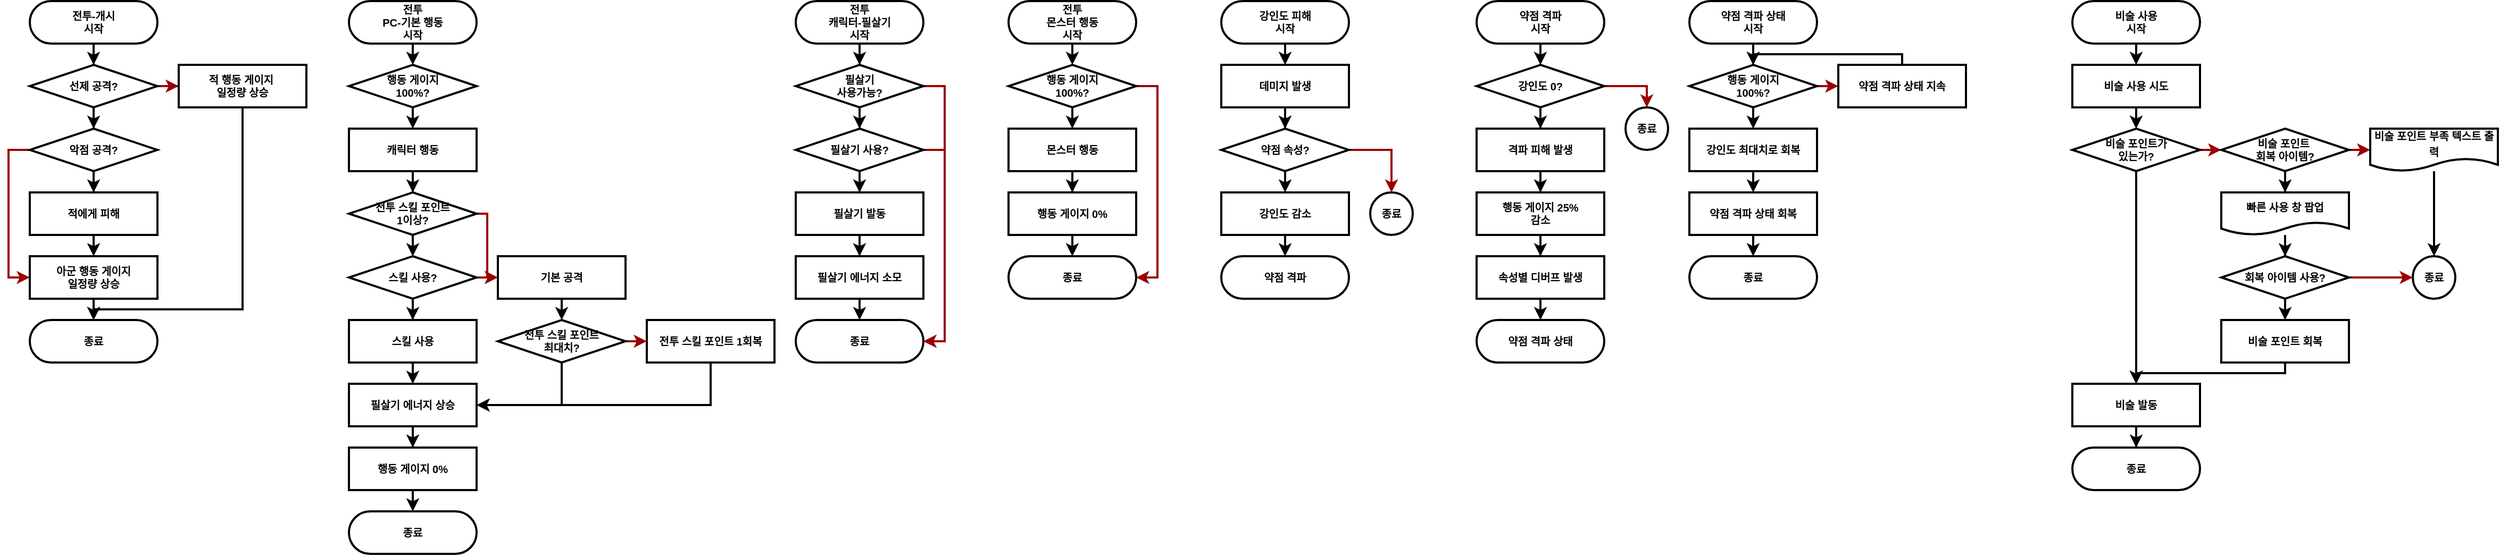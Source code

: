 <mxfile version="24.2.7" type="device">
  <diagram name="페이지-1" id="MwEd6E1gdcDkhidKaNLA">
    <mxGraphModel dx="1434" dy="1941" grid="1" gridSize="10" guides="1" tooltips="1" connect="1" arrows="1" fold="1" page="1" pageScale="1" pageWidth="827" pageHeight="1169" math="0" shadow="0">
      <root>
        <mxCell id="0" />
        <mxCell id="1" parent="0" />
        <mxCell id="18gImQfeWQ34hZyEtN6l-5" style="edgeStyle=orthogonalEdgeStyle;rounded=0;orthogonalLoop=1;jettySize=auto;html=1;exitX=0.5;exitY=1;exitDx=0;exitDy=0;strokeWidth=2;fontSize=10;fontStyle=1" parent="1" source="18gImQfeWQ34hZyEtN6l-1" target="18gImQfeWQ34hZyEtN6l-2" edge="1">
          <mxGeometry relative="1" as="geometry" />
        </mxCell>
        <mxCell id="18gImQfeWQ34hZyEtN6l-1" value="전투-개시&lt;div style=&quot;font-size: 10px;&quot;&gt;&lt;span style=&quot;background-color: initial; font-size: 10px;&quot;&gt;시작&lt;/span&gt;&lt;/div&gt;" style="rounded=1;whiteSpace=wrap;html=1;arcSize=50;strokeWidth=2;fontSize=10;fontStyle=1" parent="1" vertex="1">
          <mxGeometry x="40" width="120" height="40" as="geometry" />
        </mxCell>
        <mxCell id="18gImQfeWQ34hZyEtN6l-6" style="edgeStyle=orthogonalEdgeStyle;rounded=0;orthogonalLoop=1;jettySize=auto;html=1;exitX=0.5;exitY=1;exitDx=0;exitDy=0;strokeWidth=2;fontSize=10;fontStyle=1" parent="1" source="18gImQfeWQ34hZyEtN6l-2" target="18gImQfeWQ34hZyEtN6l-3" edge="1">
          <mxGeometry relative="1" as="geometry" />
        </mxCell>
        <mxCell id="18gImQfeWQ34hZyEtN6l-7" style="edgeStyle=orthogonalEdgeStyle;rounded=0;orthogonalLoop=1;jettySize=auto;html=1;exitX=1;exitY=0.5;exitDx=0;exitDy=0;strokeColor=#990000;strokeWidth=2;fontSize=10;fontStyle=1" parent="1" source="18gImQfeWQ34hZyEtN6l-2" target="18gImQfeWQ34hZyEtN6l-4" edge="1">
          <mxGeometry relative="1" as="geometry" />
        </mxCell>
        <mxCell id="18gImQfeWQ34hZyEtN6l-2" value="선제 공격?" style="rhombus;whiteSpace=wrap;html=1;strokeWidth=2;fontSize=10;fontStyle=1" parent="1" vertex="1">
          <mxGeometry x="40" y="60" width="120" height="40" as="geometry" />
        </mxCell>
        <mxCell id="18gImQfeWQ34hZyEtN6l-9" style="edgeStyle=orthogonalEdgeStyle;rounded=0;orthogonalLoop=1;jettySize=auto;html=1;exitX=0.5;exitY=1;exitDx=0;exitDy=0;strokeWidth=2;fontSize=10;fontStyle=1" parent="1" source="18gImQfeWQ34hZyEtN6l-3" target="18gImQfeWQ34hZyEtN6l-8" edge="1">
          <mxGeometry relative="1" as="geometry" />
        </mxCell>
        <mxCell id="18gImQfeWQ34hZyEtN6l-12" style="edgeStyle=orthogonalEdgeStyle;rounded=0;orthogonalLoop=1;jettySize=auto;html=1;exitX=0;exitY=0.5;exitDx=0;exitDy=0;entryX=0;entryY=0.5;entryDx=0;entryDy=0;strokeColor=#990000;strokeWidth=2;fontSize=10;fontStyle=1" parent="1" source="18gImQfeWQ34hZyEtN6l-3" target="18gImQfeWQ34hZyEtN6l-10" edge="1">
          <mxGeometry relative="1" as="geometry" />
        </mxCell>
        <mxCell id="18gImQfeWQ34hZyEtN6l-3" value="악점 공격?" style="rhombus;whiteSpace=wrap;html=1;strokeWidth=2;fontSize=10;fontStyle=1" parent="1" vertex="1">
          <mxGeometry x="40" y="120" width="120" height="40" as="geometry" />
        </mxCell>
        <mxCell id="18gImQfeWQ34hZyEtN6l-14" style="edgeStyle=orthogonalEdgeStyle;rounded=0;orthogonalLoop=1;jettySize=auto;html=1;exitX=0.5;exitY=1;exitDx=0;exitDy=0;entryX=0.5;entryY=0;entryDx=0;entryDy=0;strokeWidth=2;fontSize=10;fontStyle=1" parent="1" source="18gImQfeWQ34hZyEtN6l-4" target="18gImQfeWQ34hZyEtN6l-13" edge="1">
          <mxGeometry relative="1" as="geometry">
            <Array as="points">
              <mxPoint x="240" y="290" />
              <mxPoint x="100" y="290" />
            </Array>
          </mxGeometry>
        </mxCell>
        <mxCell id="18gImQfeWQ34hZyEtN6l-4" value="적 행동 게이지&amp;nbsp;&lt;div style=&quot;font-size: 10px;&quot;&gt;일정량 상승&lt;/div&gt;" style="rounded=1;whiteSpace=wrap;html=1;arcSize=0;strokeWidth=2;fontSize=10;fontStyle=1" parent="1" vertex="1">
          <mxGeometry x="180" y="60" width="120" height="40" as="geometry" />
        </mxCell>
        <mxCell id="18gImQfeWQ34hZyEtN6l-11" style="edgeStyle=orthogonalEdgeStyle;rounded=0;orthogonalLoop=1;jettySize=auto;html=1;exitX=0.5;exitY=1;exitDx=0;exitDy=0;entryX=0.5;entryY=0;entryDx=0;entryDy=0;strokeWidth=2;fontSize=10;fontStyle=1" parent="1" source="18gImQfeWQ34hZyEtN6l-8" target="18gImQfeWQ34hZyEtN6l-10" edge="1">
          <mxGeometry relative="1" as="geometry" />
        </mxCell>
        <mxCell id="18gImQfeWQ34hZyEtN6l-8" value="적에게 피해" style="rounded=1;whiteSpace=wrap;html=1;arcSize=0;strokeWidth=2;fontSize=10;fontStyle=1" parent="1" vertex="1">
          <mxGeometry x="40" y="180" width="120" height="40" as="geometry" />
        </mxCell>
        <mxCell id="18gImQfeWQ34hZyEtN6l-15" style="edgeStyle=orthogonalEdgeStyle;rounded=0;orthogonalLoop=1;jettySize=auto;html=1;exitX=0.5;exitY=1;exitDx=0;exitDy=0;entryX=0.5;entryY=0;entryDx=0;entryDy=0;strokeWidth=2;fontSize=10;fontStyle=1" parent="1" source="18gImQfeWQ34hZyEtN6l-10" target="18gImQfeWQ34hZyEtN6l-13" edge="1">
          <mxGeometry relative="1" as="geometry" />
        </mxCell>
        <mxCell id="18gImQfeWQ34hZyEtN6l-10" value="아군 행동 게이지&lt;div style=&quot;font-size: 10px;&quot;&gt;일정량 상승&lt;/div&gt;" style="rounded=1;whiteSpace=wrap;html=1;arcSize=0;strokeWidth=2;fontSize=10;fontStyle=1" parent="1" vertex="1">
          <mxGeometry x="40" y="240" width="120" height="40" as="geometry" />
        </mxCell>
        <mxCell id="18gImQfeWQ34hZyEtN6l-13" value="&lt;span style=&quot;background-color: initial; font-size: 10px;&quot;&gt;종료&lt;/span&gt;" style="rounded=1;whiteSpace=wrap;html=1;arcSize=50;strokeWidth=2;fontSize=10;fontStyle=1" parent="1" vertex="1">
          <mxGeometry x="40" y="300" width="120" height="40" as="geometry" />
        </mxCell>
        <mxCell id="18gImQfeWQ34hZyEtN6l-22" style="edgeStyle=orthogonalEdgeStyle;rounded=0;orthogonalLoop=1;jettySize=auto;html=1;exitX=0.5;exitY=1;exitDx=0;exitDy=0;entryX=0.5;entryY=0;entryDx=0;entryDy=0;strokeWidth=2;fontSize=10;fontStyle=1" parent="1" source="18gImQfeWQ34hZyEtN6l-16" target="18gImQfeWQ34hZyEtN6l-17" edge="1">
          <mxGeometry relative="1" as="geometry" />
        </mxCell>
        <mxCell id="18gImQfeWQ34hZyEtN6l-16" value="전투&lt;div style=&quot;font-size: 10px;&quot;&gt;PC-기본 행동&lt;div style=&quot;font-size: 10px;&quot;&gt;시작&lt;/div&gt;&lt;/div&gt;" style="rounded=1;whiteSpace=wrap;html=1;arcSize=50;strokeWidth=2;fontSize=10;fontStyle=1" parent="1" vertex="1">
          <mxGeometry x="340" width="120" height="40" as="geometry" />
        </mxCell>
        <mxCell id="18gImQfeWQ34hZyEtN6l-21" style="edgeStyle=orthogonalEdgeStyle;rounded=0;orthogonalLoop=1;jettySize=auto;html=1;exitX=0.5;exitY=1;exitDx=0;exitDy=0;entryX=0.5;entryY=0;entryDx=0;entryDy=0;strokeWidth=2;fontSize=10;fontStyle=1" parent="1" source="18gImQfeWQ34hZyEtN6l-17" target="18gImQfeWQ34hZyEtN6l-19" edge="1">
          <mxGeometry relative="1" as="geometry" />
        </mxCell>
        <mxCell id="18gImQfeWQ34hZyEtN6l-17" value="행동 게이지&lt;div style=&quot;font-size: 10px;&quot;&gt;100%?&lt;/div&gt;" style="rhombus;whiteSpace=wrap;html=1;strokeWidth=2;fontSize=10;fontStyle=1" parent="1" vertex="1">
          <mxGeometry x="340" y="60" width="120" height="40" as="geometry" />
        </mxCell>
        <mxCell id="18gImQfeWQ34hZyEtN6l-29" style="edgeStyle=orthogonalEdgeStyle;rounded=0;orthogonalLoop=1;jettySize=auto;html=1;exitX=0.5;exitY=1;exitDx=0;exitDy=0;strokeWidth=2;fontSize=10;fontStyle=1" parent="1" source="18gImQfeWQ34hZyEtN6l-19" target="18gImQfeWQ34hZyEtN6l-27" edge="1">
          <mxGeometry relative="1" as="geometry" />
        </mxCell>
        <mxCell id="18gImQfeWQ34hZyEtN6l-19" value="캐릭터 행동" style="rounded=1;whiteSpace=wrap;html=1;arcSize=0;strokeWidth=2;fontSize=10;fontStyle=1" parent="1" vertex="1">
          <mxGeometry x="340" y="120" width="120" height="40" as="geometry" />
        </mxCell>
        <mxCell id="18gImQfeWQ34hZyEtN6l-47" style="edgeStyle=orthogonalEdgeStyle;rounded=0;orthogonalLoop=1;jettySize=auto;html=1;exitX=0.5;exitY=1;exitDx=0;exitDy=0;strokeWidth=2;fontSize=10;fontStyle=1" parent="1" source="18gImQfeWQ34hZyEtN6l-25" target="18gImQfeWQ34hZyEtN6l-45" edge="1">
          <mxGeometry relative="1" as="geometry" />
        </mxCell>
        <mxCell id="18gImQfeWQ34hZyEtN6l-53" style="edgeStyle=orthogonalEdgeStyle;rounded=0;orthogonalLoop=1;jettySize=auto;html=1;exitX=1;exitY=0.5;exitDx=0;exitDy=0;entryX=1;entryY=0.5;entryDx=0;entryDy=0;strokeColor=#990000;strokeWidth=2;fontSize=10;fontStyle=1" parent="1" source="18gImQfeWQ34hZyEtN6l-25" target="18gImQfeWQ34hZyEtN6l-52" edge="1">
          <mxGeometry relative="1" as="geometry" />
        </mxCell>
        <mxCell id="18gImQfeWQ34hZyEtN6l-25" value="필살기&lt;div style=&quot;font-size: 10px;&quot;&gt;사용가능?&lt;/div&gt;" style="rhombus;whiteSpace=wrap;html=1;strokeWidth=2;fontSize=10;fontStyle=1" parent="1" vertex="1">
          <mxGeometry x="760" y="60" width="120" height="40" as="geometry" />
        </mxCell>
        <mxCell id="18gImQfeWQ34hZyEtN6l-31" style="edgeStyle=orthogonalEdgeStyle;rounded=0;orthogonalLoop=1;jettySize=auto;html=1;exitX=0.5;exitY=1;exitDx=0;exitDy=0;entryX=0.5;entryY=0;entryDx=0;entryDy=0;strokeWidth=2;fontSize=10;fontStyle=1" parent="1" source="18gImQfeWQ34hZyEtN6l-27" target="18gImQfeWQ34hZyEtN6l-30" edge="1">
          <mxGeometry relative="1" as="geometry" />
        </mxCell>
        <mxCell id="18gImQfeWQ34hZyEtN6l-36" style="edgeStyle=orthogonalEdgeStyle;rounded=0;orthogonalLoop=1;jettySize=auto;html=1;exitX=1;exitY=0.5;exitDx=0;exitDy=0;entryX=0;entryY=0.5;entryDx=0;entryDy=0;strokeColor=#990000;strokeWidth=2;fontSize=10;fontStyle=1" parent="1" source="18gImQfeWQ34hZyEtN6l-27" target="18gImQfeWQ34hZyEtN6l-33" edge="1">
          <mxGeometry relative="1" as="geometry">
            <Array as="points">
              <mxPoint x="470" y="200" />
              <mxPoint x="470" y="260" />
            </Array>
          </mxGeometry>
        </mxCell>
        <mxCell id="18gImQfeWQ34hZyEtN6l-27" value="전투 스킬 포인트&lt;div style=&quot;font-size: 10px;&quot;&gt;1이상?&lt;/div&gt;" style="rhombus;whiteSpace=wrap;html=1;strokeWidth=2;fontSize=10;fontStyle=1" parent="1" vertex="1">
          <mxGeometry x="340" y="180" width="120" height="40" as="geometry" />
        </mxCell>
        <mxCell id="18gImQfeWQ34hZyEtN6l-35" style="edgeStyle=orthogonalEdgeStyle;rounded=0;orthogonalLoop=1;jettySize=auto;html=1;exitX=0.5;exitY=1;exitDx=0;exitDy=0;strokeWidth=2;fontSize=10;fontStyle=1" parent="1" source="18gImQfeWQ34hZyEtN6l-30" target="18gImQfeWQ34hZyEtN6l-34" edge="1">
          <mxGeometry relative="1" as="geometry" />
        </mxCell>
        <mxCell id="18gImQfeWQ34hZyEtN6l-100" style="edgeStyle=orthogonalEdgeStyle;rounded=0;orthogonalLoop=1;jettySize=auto;html=1;exitX=1;exitY=0.5;exitDx=0;exitDy=0;entryX=0;entryY=0.5;entryDx=0;entryDy=0;strokeWidth=2;strokeColor=#990000;" parent="1" source="18gImQfeWQ34hZyEtN6l-30" target="18gImQfeWQ34hZyEtN6l-33" edge="1">
          <mxGeometry relative="1" as="geometry" />
        </mxCell>
        <mxCell id="18gImQfeWQ34hZyEtN6l-30" value="스킬 사용?" style="rhombus;whiteSpace=wrap;html=1;strokeWidth=2;fontSize=10;fontStyle=1" parent="1" vertex="1">
          <mxGeometry x="340" y="240" width="120" height="40" as="geometry" />
        </mxCell>
        <mxCell id="18gImQfeWQ34hZyEtN6l-41" style="edgeStyle=orthogonalEdgeStyle;rounded=0;orthogonalLoop=1;jettySize=auto;html=1;exitX=0.5;exitY=1;exitDx=0;exitDy=0;entryX=0.5;entryY=0;entryDx=0;entryDy=0;strokeWidth=2;fontSize=10;fontStyle=1" parent="1" source="18gImQfeWQ34hZyEtN6l-33" target="18gImQfeWQ34hZyEtN6l-98" edge="1">
          <mxGeometry relative="1" as="geometry" />
        </mxCell>
        <mxCell id="18gImQfeWQ34hZyEtN6l-33" value="기본 공격" style="rounded=1;whiteSpace=wrap;html=1;arcSize=0;strokeWidth=2;fontSize=10;fontStyle=1" parent="1" vertex="1">
          <mxGeometry x="480" y="240" width="120" height="40" as="geometry" />
        </mxCell>
        <mxCell id="18gImQfeWQ34hZyEtN6l-40" style="edgeStyle=orthogonalEdgeStyle;rounded=0;orthogonalLoop=1;jettySize=auto;html=1;exitX=0.5;exitY=1;exitDx=0;exitDy=0;strokeWidth=2;fontSize=10;fontStyle=1;entryX=0.5;entryY=0;entryDx=0;entryDy=0;" parent="1" source="18gImQfeWQ34hZyEtN6l-34" target="18gImQfeWQ34hZyEtN6l-104" edge="1">
          <mxGeometry relative="1" as="geometry" />
        </mxCell>
        <mxCell id="18gImQfeWQ34hZyEtN6l-34" value="스킬 사용" style="rounded=1;whiteSpace=wrap;html=1;arcSize=0;strokeWidth=2;fontSize=10;fontStyle=1" parent="1" vertex="1">
          <mxGeometry x="340" y="300" width="120" height="40" as="geometry" />
        </mxCell>
        <mxCell id="18gImQfeWQ34hZyEtN6l-43" style="edgeStyle=orthogonalEdgeStyle;rounded=0;orthogonalLoop=1;jettySize=auto;html=1;exitX=0.5;exitY=1;exitDx=0;exitDy=0;entryX=0.5;entryY=0;entryDx=0;entryDy=0;strokeWidth=2;fontSize=10;fontStyle=1" parent="1" source="18gImQfeWQ34hZyEtN6l-39" target="18gImQfeWQ34hZyEtN6l-42" edge="1">
          <mxGeometry relative="1" as="geometry" />
        </mxCell>
        <mxCell id="18gImQfeWQ34hZyEtN6l-39" value="행동 게이지 0%" style="rounded=1;whiteSpace=wrap;html=1;arcSize=0;strokeWidth=2;fontSize=10;fontStyle=1" parent="1" vertex="1">
          <mxGeometry x="340" y="420" width="120" height="40" as="geometry" />
        </mxCell>
        <mxCell id="18gImQfeWQ34hZyEtN6l-42" value="&lt;span style=&quot;background-color: initial; font-size: 10px;&quot;&gt;종료&lt;/span&gt;" style="rounded=1;whiteSpace=wrap;html=1;arcSize=50;strokeWidth=2;fontSize=10;fontStyle=1" parent="1" vertex="1">
          <mxGeometry x="340" y="480" width="120" height="40" as="geometry" />
        </mxCell>
        <mxCell id="18gImQfeWQ34hZyEtN6l-46" style="edgeStyle=orthogonalEdgeStyle;rounded=0;orthogonalLoop=1;jettySize=auto;html=1;exitX=0.5;exitY=1;exitDx=0;exitDy=0;strokeWidth=2;fontSize=10;fontStyle=1" parent="1" source="18gImQfeWQ34hZyEtN6l-44" target="18gImQfeWQ34hZyEtN6l-25" edge="1">
          <mxGeometry relative="1" as="geometry" />
        </mxCell>
        <mxCell id="18gImQfeWQ34hZyEtN6l-44" value="전투&lt;div style=&quot;font-size: 10px;&quot;&gt;캐릭터-필살기&lt;div style=&quot;font-size: 10px;&quot;&gt;시작&lt;/div&gt;&lt;/div&gt;" style="rounded=1;whiteSpace=wrap;html=1;arcSize=50;strokeWidth=2;fontSize=10;fontStyle=1" parent="1" vertex="1">
          <mxGeometry x="760" width="120" height="40" as="geometry" />
        </mxCell>
        <mxCell id="18gImQfeWQ34hZyEtN6l-50" style="edgeStyle=orthogonalEdgeStyle;rounded=0;orthogonalLoop=1;jettySize=auto;html=1;exitX=0.5;exitY=1;exitDx=0;exitDy=0;strokeWidth=2;fontSize=10;fontStyle=1" parent="1" source="18gImQfeWQ34hZyEtN6l-45" target="18gImQfeWQ34hZyEtN6l-48" edge="1">
          <mxGeometry relative="1" as="geometry" />
        </mxCell>
        <mxCell id="18gImQfeWQ34hZyEtN6l-54" style="edgeStyle=orthogonalEdgeStyle;rounded=0;orthogonalLoop=1;jettySize=auto;html=1;exitX=1;exitY=0.5;exitDx=0;exitDy=0;entryX=1;entryY=0.5;entryDx=0;entryDy=0;strokeColor=#990000;strokeWidth=2;fontSize=10;fontStyle=1" parent="1" source="18gImQfeWQ34hZyEtN6l-45" target="18gImQfeWQ34hZyEtN6l-52" edge="1">
          <mxGeometry relative="1" as="geometry" />
        </mxCell>
        <mxCell id="18gImQfeWQ34hZyEtN6l-45" value="필살기 사용?" style="rhombus;whiteSpace=wrap;html=1;strokeWidth=2;fontSize=10;fontStyle=1" parent="1" vertex="1">
          <mxGeometry x="760" y="120" width="120" height="40" as="geometry" />
        </mxCell>
        <mxCell id="18gImQfeWQ34hZyEtN6l-51" style="edgeStyle=orthogonalEdgeStyle;rounded=0;orthogonalLoop=1;jettySize=auto;html=1;exitX=0.5;exitY=1;exitDx=0;exitDy=0;strokeWidth=2;fontSize=10;fontStyle=1" parent="1" source="18gImQfeWQ34hZyEtN6l-48" target="18gImQfeWQ34hZyEtN6l-49" edge="1">
          <mxGeometry relative="1" as="geometry" />
        </mxCell>
        <mxCell id="18gImQfeWQ34hZyEtN6l-48" value="필살기 발동" style="rounded=1;whiteSpace=wrap;html=1;arcSize=0;strokeWidth=2;fontSize=10;fontStyle=1" parent="1" vertex="1">
          <mxGeometry x="760" y="180" width="120" height="40" as="geometry" />
        </mxCell>
        <mxCell id="18gImQfeWQ34hZyEtN6l-55" style="edgeStyle=orthogonalEdgeStyle;rounded=0;orthogonalLoop=1;jettySize=auto;html=1;exitX=0.5;exitY=1;exitDx=0;exitDy=0;entryX=0.5;entryY=0;entryDx=0;entryDy=0;strokeWidth=2;fontSize=10;fontStyle=1" parent="1" source="18gImQfeWQ34hZyEtN6l-49" target="18gImQfeWQ34hZyEtN6l-52" edge="1">
          <mxGeometry relative="1" as="geometry" />
        </mxCell>
        <mxCell id="18gImQfeWQ34hZyEtN6l-49" value="필살기 에너지 소모" style="rounded=1;whiteSpace=wrap;html=1;arcSize=0;strokeWidth=2;fontSize=10;fontStyle=1" parent="1" vertex="1">
          <mxGeometry x="760" y="240" width="120" height="40" as="geometry" />
        </mxCell>
        <mxCell id="18gImQfeWQ34hZyEtN6l-52" value="&lt;span style=&quot;background-color: initial; font-size: 10px;&quot;&gt;종료&lt;/span&gt;" style="rounded=1;whiteSpace=wrap;html=1;arcSize=50;strokeWidth=2;fontSize=10;fontStyle=1" parent="1" vertex="1">
          <mxGeometry x="760" y="300" width="120" height="40" as="geometry" />
        </mxCell>
        <mxCell id="18gImQfeWQ34hZyEtN6l-102" style="edgeStyle=orthogonalEdgeStyle;rounded=0;orthogonalLoop=1;jettySize=auto;html=1;exitX=0.5;exitY=1;exitDx=0;exitDy=0;entryX=1;entryY=0.5;entryDx=0;entryDy=0;strokeWidth=2;" parent="1" source="18gImQfeWQ34hZyEtN6l-97" target="18gImQfeWQ34hZyEtN6l-104" edge="1">
          <mxGeometry relative="1" as="geometry" />
        </mxCell>
        <mxCell id="18gImQfeWQ34hZyEtN6l-97" value="전투 스킬 포인트 1회복" style="rounded=1;whiteSpace=wrap;html=1;arcSize=0;strokeWidth=2;fontSize=10;fontStyle=1" parent="1" vertex="1">
          <mxGeometry x="620" y="300" width="120" height="40" as="geometry" />
        </mxCell>
        <mxCell id="18gImQfeWQ34hZyEtN6l-99" style="edgeStyle=orthogonalEdgeStyle;rounded=0;orthogonalLoop=1;jettySize=auto;html=1;exitX=1;exitY=0.5;exitDx=0;exitDy=0;entryX=0;entryY=0.5;entryDx=0;entryDy=0;strokeWidth=2;strokeColor=#990000;" parent="1" source="18gImQfeWQ34hZyEtN6l-98" target="18gImQfeWQ34hZyEtN6l-97" edge="1">
          <mxGeometry relative="1" as="geometry" />
        </mxCell>
        <mxCell id="18gImQfeWQ34hZyEtN6l-101" style="edgeStyle=orthogonalEdgeStyle;rounded=0;orthogonalLoop=1;jettySize=auto;html=1;exitX=0.5;exitY=1;exitDx=0;exitDy=0;entryX=1;entryY=0.5;entryDx=0;entryDy=0;strokeWidth=2;" parent="1" source="18gImQfeWQ34hZyEtN6l-98" target="18gImQfeWQ34hZyEtN6l-104" edge="1">
          <mxGeometry relative="1" as="geometry" />
        </mxCell>
        <mxCell id="18gImQfeWQ34hZyEtN6l-98" value="전투 스킬 포인트&lt;div style=&quot;font-size: 10px;&quot;&gt;최대치?&lt;/div&gt;" style="rhombus;whiteSpace=wrap;html=1;strokeWidth=2;fontSize=10;fontStyle=1" parent="1" vertex="1">
          <mxGeometry x="480" y="300" width="120" height="40" as="geometry" />
        </mxCell>
        <mxCell id="18gImQfeWQ34hZyEtN6l-106" style="edgeStyle=orthogonalEdgeStyle;rounded=0;orthogonalLoop=1;jettySize=auto;html=1;exitX=0.5;exitY=1;exitDx=0;exitDy=0;strokeWidth=2;" parent="1" source="18gImQfeWQ34hZyEtN6l-104" target="18gImQfeWQ34hZyEtN6l-39" edge="1">
          <mxGeometry relative="1" as="geometry" />
        </mxCell>
        <mxCell id="18gImQfeWQ34hZyEtN6l-104" value="필살기 에너지 상승" style="rounded=1;whiteSpace=wrap;html=1;arcSize=0;strokeWidth=2;fontSize=10;fontStyle=1" parent="1" vertex="1">
          <mxGeometry x="340" y="360" width="120" height="40" as="geometry" />
        </mxCell>
        <mxCell id="18gImQfeWQ34hZyEtN6l-108" style="edgeStyle=orthogonalEdgeStyle;rounded=0;orthogonalLoop=1;jettySize=auto;html=1;exitX=0.5;exitY=1;exitDx=0;exitDy=0;entryX=0.5;entryY=0;entryDx=0;entryDy=0;strokeWidth=2;fontSize=10;fontStyle=1" parent="1" source="18gImQfeWQ34hZyEtN6l-109" target="18gImQfeWQ34hZyEtN6l-111" edge="1">
          <mxGeometry relative="1" as="geometry" />
        </mxCell>
        <mxCell id="18gImQfeWQ34hZyEtN6l-109" value="전투&lt;div style=&quot;font-size: 10px;&quot;&gt;몬스터 행동&lt;div style=&quot;font-size: 10px;&quot;&gt;시작&lt;/div&gt;&lt;/div&gt;" style="rounded=1;whiteSpace=wrap;html=1;arcSize=50;strokeWidth=2;fontSize=10;fontStyle=1" parent="1" vertex="1">
          <mxGeometry x="960" width="120" height="40" as="geometry" />
        </mxCell>
        <mxCell id="18gImQfeWQ34hZyEtN6l-110" style="edgeStyle=orthogonalEdgeStyle;rounded=0;orthogonalLoop=1;jettySize=auto;html=1;exitX=0.5;exitY=1;exitDx=0;exitDy=0;entryX=0.5;entryY=0;entryDx=0;entryDy=0;strokeWidth=2;fontSize=10;fontStyle=1" parent="1" source="18gImQfeWQ34hZyEtN6l-111" target="18gImQfeWQ34hZyEtN6l-113" edge="1">
          <mxGeometry relative="1" as="geometry" />
        </mxCell>
        <mxCell id="18gImQfeWQ34hZyEtN6l-135" style="edgeStyle=orthogonalEdgeStyle;rounded=0;orthogonalLoop=1;jettySize=auto;html=1;exitX=1;exitY=0.5;exitDx=0;exitDy=0;entryX=1;entryY=0.5;entryDx=0;entryDy=0;strokeWidth=2;strokeColor=#990000;" parent="1" source="18gImQfeWQ34hZyEtN6l-111" target="18gImQfeWQ34hZyEtN6l-126" edge="1">
          <mxGeometry relative="1" as="geometry" />
        </mxCell>
        <mxCell id="18gImQfeWQ34hZyEtN6l-111" value="행동 게이지&lt;div style=&quot;font-size: 10px;&quot;&gt;100%?&lt;/div&gt;" style="rhombus;whiteSpace=wrap;html=1;strokeWidth=2;fontSize=10;fontStyle=1" parent="1" vertex="1">
          <mxGeometry x="960" y="60" width="120" height="40" as="geometry" />
        </mxCell>
        <mxCell id="18gImQfeWQ34hZyEtN6l-112" style="edgeStyle=orthogonalEdgeStyle;rounded=0;orthogonalLoop=1;jettySize=auto;html=1;exitX=0.5;exitY=1;exitDx=0;exitDy=0;strokeWidth=2;fontSize=10;fontStyle=1" parent="1" source="18gImQfeWQ34hZyEtN6l-113" target="18gImQfeWQ34hZyEtN6l-125" edge="1">
          <mxGeometry relative="1" as="geometry">
            <mxPoint x="1020" y="180" as="targetPoint" />
          </mxGeometry>
        </mxCell>
        <mxCell id="18gImQfeWQ34hZyEtN6l-113" value="몬스터 행동" style="rounded=1;whiteSpace=wrap;html=1;arcSize=0;strokeWidth=2;fontSize=10;fontStyle=1" parent="1" vertex="1">
          <mxGeometry x="960" y="120" width="120" height="40" as="geometry" />
        </mxCell>
        <mxCell id="18gImQfeWQ34hZyEtN6l-124" style="edgeStyle=orthogonalEdgeStyle;rounded=0;orthogonalLoop=1;jettySize=auto;html=1;exitX=0.5;exitY=1;exitDx=0;exitDy=0;entryX=0.5;entryY=0;entryDx=0;entryDy=0;strokeWidth=2;fontSize=10;fontStyle=1" parent="1" source="18gImQfeWQ34hZyEtN6l-125" target="18gImQfeWQ34hZyEtN6l-126" edge="1">
          <mxGeometry relative="1" as="geometry" />
        </mxCell>
        <mxCell id="18gImQfeWQ34hZyEtN6l-125" value="행동 게이지 0%" style="rounded=1;whiteSpace=wrap;html=1;arcSize=0;strokeWidth=2;fontSize=10;fontStyle=1" parent="1" vertex="1">
          <mxGeometry x="960" y="180" width="120" height="40" as="geometry" />
        </mxCell>
        <mxCell id="18gImQfeWQ34hZyEtN6l-126" value="&lt;span style=&quot;background-color: initial; font-size: 10px;&quot;&gt;종료&lt;/span&gt;" style="rounded=1;whiteSpace=wrap;html=1;arcSize=50;strokeWidth=2;fontSize=10;fontStyle=1" parent="1" vertex="1">
          <mxGeometry x="960" y="240" width="120" height="40" as="geometry" />
        </mxCell>
        <mxCell id="Svc8wNhVJ0necFG6lNLn-21" style="edgeStyle=orthogonalEdgeStyle;rounded=0;orthogonalLoop=1;jettySize=auto;html=1;exitX=0.5;exitY=1;exitDx=0;exitDy=0;strokeWidth=2;fontSize=10;fontStyle=1" parent="1" source="Svc8wNhVJ0necFG6lNLn-22" target="Svc8wNhVJ0necFG6lNLn-38" edge="1">
          <mxGeometry relative="1" as="geometry" />
        </mxCell>
        <mxCell id="Svc8wNhVJ0necFG6lNLn-22" value="약점 격파 상태&lt;div style=&quot;font-size: 10px;&quot;&gt;시작&lt;/div&gt;" style="rounded=1;whiteSpace=wrap;html=1;arcSize=50;strokeWidth=2;fontSize=10;fontStyle=1" parent="1" vertex="1">
          <mxGeometry x="1600" width="120" height="40" as="geometry" />
        </mxCell>
        <mxCell id="Svc8wNhVJ0necFG6lNLn-23" style="edgeStyle=orthogonalEdgeStyle;rounded=0;orthogonalLoop=1;jettySize=auto;html=1;exitX=1;exitY=0.5;exitDx=0;exitDy=0;entryX=0.5;entryY=0;entryDx=0;entryDy=0;strokeColor=#990000;strokeWidth=2;fontSize=10;fontStyle=1" parent="1" source="Svc8wNhVJ0necFG6lNLn-25" target="Svc8wNhVJ0necFG6lNLn-34" edge="1">
          <mxGeometry relative="1" as="geometry" />
        </mxCell>
        <mxCell id="Svc8wNhVJ0necFG6lNLn-24" style="edgeStyle=orthogonalEdgeStyle;rounded=0;orthogonalLoop=1;jettySize=auto;html=1;exitX=0.5;exitY=1;exitDx=0;exitDy=0;strokeWidth=2;" parent="1" source="Svc8wNhVJ0necFG6lNLn-25" target="Svc8wNhVJ0necFG6lNLn-27" edge="1">
          <mxGeometry relative="1" as="geometry" />
        </mxCell>
        <mxCell id="Svc8wNhVJ0necFG6lNLn-25" value="강인도 0?" style="rhombus;whiteSpace=wrap;html=1;strokeWidth=2;fontSize=10;fontStyle=1" parent="1" vertex="1">
          <mxGeometry x="1400" y="60" width="120" height="40" as="geometry" />
        </mxCell>
        <mxCell id="Svc8wNhVJ0necFG6lNLn-26" style="edgeStyle=orthogonalEdgeStyle;rounded=0;orthogonalLoop=1;jettySize=auto;html=1;exitX=0.5;exitY=1;exitDx=0;exitDy=0;strokeWidth=2;fontSize=10;fontStyle=1" parent="1" source="Svc8wNhVJ0necFG6lNLn-27" target="Svc8wNhVJ0necFG6lNLn-29" edge="1">
          <mxGeometry relative="1" as="geometry" />
        </mxCell>
        <mxCell id="Svc8wNhVJ0necFG6lNLn-27" value="격파 피해 발생" style="rounded=1;whiteSpace=wrap;html=1;arcSize=0;strokeWidth=2;fontSize=10;fontStyle=1" parent="1" vertex="1">
          <mxGeometry x="1400" y="120" width="120" height="40" as="geometry" />
        </mxCell>
        <mxCell id="Svc8wNhVJ0necFG6lNLn-28" style="edgeStyle=orthogonalEdgeStyle;rounded=0;orthogonalLoop=1;jettySize=auto;html=1;exitX=0.5;exitY=1;exitDx=0;exitDy=0;strokeWidth=2;fontSize=10;fontStyle=1" parent="1" source="Svc8wNhVJ0necFG6lNLn-29" target="Svc8wNhVJ0necFG6lNLn-31" edge="1">
          <mxGeometry relative="1" as="geometry" />
        </mxCell>
        <mxCell id="Svc8wNhVJ0necFG6lNLn-29" value="행동 게이지 25%&lt;div&gt;감소&lt;/div&gt;" style="rounded=1;whiteSpace=wrap;html=1;arcSize=0;strokeWidth=2;fontSize=10;fontStyle=1" parent="1" vertex="1">
          <mxGeometry x="1400" y="180" width="120" height="40" as="geometry" />
        </mxCell>
        <mxCell id="Svc8wNhVJ0necFG6lNLn-30" style="edgeStyle=orthogonalEdgeStyle;rounded=0;orthogonalLoop=1;jettySize=auto;html=1;exitX=0.5;exitY=1;exitDx=0;exitDy=0;entryX=0.5;entryY=0;entryDx=0;entryDy=0;strokeWidth=2;fontSize=10;fontStyle=1" parent="1" source="Svc8wNhVJ0necFG6lNLn-31" target="Svc8wNhVJ0necFG6lNLn-35" edge="1">
          <mxGeometry relative="1" as="geometry" />
        </mxCell>
        <mxCell id="Svc8wNhVJ0necFG6lNLn-31" value="속성별 디버프 발생" style="rounded=1;whiteSpace=wrap;html=1;arcSize=0;strokeWidth=2;fontSize=10;fontStyle=1" parent="1" vertex="1">
          <mxGeometry x="1400" y="240" width="120" height="40" as="geometry" />
        </mxCell>
        <mxCell id="Svc8wNhVJ0necFG6lNLn-32" style="edgeStyle=orthogonalEdgeStyle;rounded=0;orthogonalLoop=1;jettySize=auto;html=1;exitX=0.5;exitY=1;exitDx=0;exitDy=0;entryX=0.5;entryY=0;entryDx=0;entryDy=0;strokeWidth=2;" parent="1" source="Svc8wNhVJ0necFG6lNLn-33" target="Svc8wNhVJ0necFG6lNLn-25" edge="1">
          <mxGeometry relative="1" as="geometry" />
        </mxCell>
        <mxCell id="Svc8wNhVJ0necFG6lNLn-33" value="약점 격파&lt;div style=&quot;font-size: 10px;&quot;&gt;시작&lt;/div&gt;" style="rounded=1;whiteSpace=wrap;html=1;arcSize=50;strokeWidth=2;fontSize=10;fontStyle=1" parent="1" vertex="1">
          <mxGeometry x="1400" width="120" height="40" as="geometry" />
        </mxCell>
        <mxCell id="Svc8wNhVJ0necFG6lNLn-34" value="종료" style="rounded=1;whiteSpace=wrap;html=1;arcSize=50;strokeWidth=2;fontSize=10;fontStyle=1" parent="1" vertex="1">
          <mxGeometry x="1540" y="100" width="40" height="40" as="geometry" />
        </mxCell>
        <mxCell id="Svc8wNhVJ0necFG6lNLn-35" value="약점 격파 상태" style="rounded=1;whiteSpace=wrap;html=1;arcSize=50;strokeWidth=2;fontSize=10;fontStyle=1" parent="1" vertex="1">
          <mxGeometry x="1400" y="300" width="120" height="40" as="geometry" />
        </mxCell>
        <mxCell id="Svc8wNhVJ0necFG6lNLn-36" style="edgeStyle=orthogonalEdgeStyle;rounded=0;orthogonalLoop=1;jettySize=auto;html=1;exitX=0.5;exitY=1;exitDx=0;exitDy=0;entryX=0.5;entryY=0;entryDx=0;entryDy=0;strokeWidth=2;fontSize=10;fontStyle=1" parent="1" source="Svc8wNhVJ0necFG6lNLn-38" target="Svc8wNhVJ0necFG6lNLn-45" edge="1">
          <mxGeometry relative="1" as="geometry" />
        </mxCell>
        <mxCell id="Svc8wNhVJ0necFG6lNLn-37" style="edgeStyle=orthogonalEdgeStyle;rounded=0;orthogonalLoop=1;jettySize=auto;html=1;exitX=1;exitY=0.5;exitDx=0;exitDy=0;entryX=0;entryY=0.5;entryDx=0;entryDy=0;strokeColor=#990000;strokeWidth=2;fontSize=10;fontStyle=1" parent="1" source="Svc8wNhVJ0necFG6lNLn-38" target="Svc8wNhVJ0necFG6lNLn-42" edge="1">
          <mxGeometry relative="1" as="geometry" />
        </mxCell>
        <mxCell id="Svc8wNhVJ0necFG6lNLn-38" value="행동 게이지&lt;div style=&quot;font-size: 10px;&quot;&gt;&lt;span style=&quot;background-color: initial; font-size: 10px;&quot;&gt;100%?&lt;/span&gt;&lt;/div&gt;" style="rhombus;whiteSpace=wrap;html=1;strokeWidth=2;fontSize=10;fontStyle=1" parent="1" vertex="1">
          <mxGeometry x="1600" y="60" width="120" height="40" as="geometry" />
        </mxCell>
        <mxCell id="Svc8wNhVJ0necFG6lNLn-39" style="edgeStyle=orthogonalEdgeStyle;rounded=0;orthogonalLoop=1;jettySize=auto;html=1;exitX=0.5;exitY=1;exitDx=0;exitDy=0;entryX=0.5;entryY=0;entryDx=0;entryDy=0;strokeWidth=2;" parent="1" source="Svc8wNhVJ0necFG6lNLn-40" target="Svc8wNhVJ0necFG6lNLn-43" edge="1">
          <mxGeometry relative="1" as="geometry" />
        </mxCell>
        <mxCell id="Svc8wNhVJ0necFG6lNLn-40" value="약점 격파 상태 회복" style="rounded=1;whiteSpace=wrap;html=1;arcSize=0;strokeWidth=2;fontSize=10;fontStyle=1" parent="1" vertex="1">
          <mxGeometry x="1600" y="180" width="120" height="40" as="geometry" />
        </mxCell>
        <mxCell id="Svc8wNhVJ0necFG6lNLn-41" style="edgeStyle=orthogonalEdgeStyle;rounded=0;orthogonalLoop=1;jettySize=auto;html=1;exitX=0.5;exitY=0;exitDx=0;exitDy=0;entryX=0.5;entryY=0;entryDx=0;entryDy=0;strokeWidth=2;fontSize=10;fontStyle=1" parent="1" source="Svc8wNhVJ0necFG6lNLn-42" target="Svc8wNhVJ0necFG6lNLn-38" edge="1">
          <mxGeometry relative="1" as="geometry">
            <Array as="points">
              <mxPoint x="1800" y="50" />
              <mxPoint x="1660" y="50" />
            </Array>
          </mxGeometry>
        </mxCell>
        <mxCell id="Svc8wNhVJ0necFG6lNLn-42" value="약점 격파 상태 지속" style="rounded=1;whiteSpace=wrap;html=1;arcSize=0;strokeWidth=2;fontSize=10;fontStyle=1" parent="1" vertex="1">
          <mxGeometry x="1740" y="60" width="120" height="40" as="geometry" />
        </mxCell>
        <mxCell id="Svc8wNhVJ0necFG6lNLn-43" value="종료" style="rounded=1;whiteSpace=wrap;html=1;arcSize=50;strokeWidth=2;fontSize=10;fontStyle=1" parent="1" vertex="1">
          <mxGeometry x="1600" y="240" width="120" height="40" as="geometry" />
        </mxCell>
        <mxCell id="Svc8wNhVJ0necFG6lNLn-44" style="edgeStyle=orthogonalEdgeStyle;rounded=0;orthogonalLoop=1;jettySize=auto;html=1;exitX=0.5;exitY=1;exitDx=0;exitDy=0;strokeWidth=2;entryX=0.5;entryY=0;entryDx=0;entryDy=0;" parent="1" source="Svc8wNhVJ0necFG6lNLn-45" target="Svc8wNhVJ0necFG6lNLn-40" edge="1">
          <mxGeometry relative="1" as="geometry" />
        </mxCell>
        <mxCell id="Svc8wNhVJ0necFG6lNLn-45" value="강인도 최대치로 회복" style="rounded=1;whiteSpace=wrap;html=1;arcSize=0;strokeWidth=2;fontSize=10;fontStyle=1" parent="1" vertex="1">
          <mxGeometry x="1600" y="120" width="120" height="40" as="geometry" />
        </mxCell>
        <mxCell id="Svc8wNhVJ0necFG6lNLn-46" style="edgeStyle=orthogonalEdgeStyle;rounded=0;orthogonalLoop=1;jettySize=auto;html=1;exitX=0.5;exitY=1;exitDx=0;exitDy=0;entryX=0.5;entryY=0;entryDx=0;entryDy=0;strokeWidth=2;fontSize=10;fontStyle=1" parent="1" source="Svc8wNhVJ0necFG6lNLn-47" target="Svc8wNhVJ0necFG6lNLn-53" edge="1">
          <mxGeometry relative="1" as="geometry" />
        </mxCell>
        <mxCell id="Svc8wNhVJ0necFG6lNLn-47" value="강인도 피해&lt;div style=&quot;font-size: 10px;&quot;&gt;&lt;span style=&quot;background-color: initial; font-size: 10px;&quot;&gt;시작&lt;/span&gt;&lt;/div&gt;" style="rounded=1;whiteSpace=wrap;html=1;arcSize=50;strokeWidth=2;fontSize=10;fontStyle=1" parent="1" vertex="1">
          <mxGeometry x="1160" width="120" height="40" as="geometry" />
        </mxCell>
        <mxCell id="Svc8wNhVJ0necFG6lNLn-48" style="edgeStyle=orthogonalEdgeStyle;rounded=0;orthogonalLoop=1;jettySize=auto;html=1;exitX=0.5;exitY=1;exitDx=0;exitDy=0;strokeWidth=2;fontSize=10;fontStyle=1;entryX=0.5;entryY=0;entryDx=0;entryDy=0;" parent="1" source="Svc8wNhVJ0necFG6lNLn-49" target="Svc8wNhVJ0necFG6lNLn-50" edge="1">
          <mxGeometry relative="1" as="geometry">
            <mxPoint x="1220.04" y="240.013" as="targetPoint" />
          </mxGeometry>
        </mxCell>
        <mxCell id="Svc8wNhVJ0necFG6lNLn-49" value="강인도 감소" style="rounded=1;whiteSpace=wrap;html=1;arcSize=0;strokeWidth=2;fontSize=10;fontStyle=1" parent="1" vertex="1">
          <mxGeometry x="1160" y="180" width="120" height="40" as="geometry" />
        </mxCell>
        <mxCell id="Svc8wNhVJ0necFG6lNLn-50" value="약점 격파" style="rounded=1;whiteSpace=wrap;html=1;arcSize=50;strokeWidth=2;fontSize=10;fontStyle=1" parent="1" vertex="1">
          <mxGeometry x="1160" y="240" width="120" height="40" as="geometry" />
        </mxCell>
        <mxCell id="Svc8wNhVJ0necFG6lNLn-51" value="종료" style="rounded=1;whiteSpace=wrap;html=1;arcSize=50;strokeWidth=2;fontSize=10;fontStyle=1" parent="1" vertex="1">
          <mxGeometry x="1300" y="180" width="40" height="40" as="geometry" />
        </mxCell>
        <mxCell id="Svc8wNhVJ0necFG6lNLn-52" style="edgeStyle=orthogonalEdgeStyle;rounded=0;orthogonalLoop=1;jettySize=auto;html=1;exitX=0.5;exitY=1;exitDx=0;exitDy=0;strokeWidth=2;" parent="1" source="Svc8wNhVJ0necFG6lNLn-53" target="Svc8wNhVJ0necFG6lNLn-56" edge="1">
          <mxGeometry relative="1" as="geometry" />
        </mxCell>
        <mxCell id="Svc8wNhVJ0necFG6lNLn-53" value="데미지 발생" style="rounded=1;whiteSpace=wrap;html=1;arcSize=0;strokeWidth=2;fontSize=10;fontStyle=1" parent="1" vertex="1">
          <mxGeometry x="1160" y="60" width="120" height="40" as="geometry" />
        </mxCell>
        <mxCell id="Svc8wNhVJ0necFG6lNLn-54" style="edgeStyle=orthogonalEdgeStyle;rounded=0;orthogonalLoop=1;jettySize=auto;html=1;exitX=1;exitY=0.5;exitDx=0;exitDy=0;strokeWidth=2;strokeColor=#990000;" parent="1" source="Svc8wNhVJ0necFG6lNLn-56" target="Svc8wNhVJ0necFG6lNLn-51" edge="1">
          <mxGeometry relative="1" as="geometry" />
        </mxCell>
        <mxCell id="Svc8wNhVJ0necFG6lNLn-55" style="edgeStyle=orthogonalEdgeStyle;rounded=0;orthogonalLoop=1;jettySize=auto;html=1;exitX=0.5;exitY=1;exitDx=0;exitDy=0;strokeWidth=2;entryX=0.5;entryY=0;entryDx=0;entryDy=0;" parent="1" source="Svc8wNhVJ0necFG6lNLn-56" target="Svc8wNhVJ0necFG6lNLn-49" edge="1">
          <mxGeometry relative="1" as="geometry">
            <mxPoint x="1220" y="180.0" as="targetPoint" />
          </mxGeometry>
        </mxCell>
        <mxCell id="Svc8wNhVJ0necFG6lNLn-56" value="약점 속성?" style="rhombus;whiteSpace=wrap;html=1;strokeWidth=2;fontSize=10;fontStyle=1" parent="1" vertex="1">
          <mxGeometry x="1160" y="120" width="120" height="40" as="geometry" />
        </mxCell>
        <mxCell id="mLf6HGWY5bgr3WRdns5o-4" style="edgeStyle=orthogonalEdgeStyle;rounded=0;orthogonalLoop=1;jettySize=auto;html=1;exitX=0.5;exitY=1;exitDx=0;exitDy=0;entryX=0.5;entryY=0;entryDx=0;entryDy=0;strokeWidth=2;" edge="1" parent="1" source="mLf6HGWY5bgr3WRdns5o-1" target="mLf6HGWY5bgr3WRdns5o-3">
          <mxGeometry relative="1" as="geometry" />
        </mxCell>
        <mxCell id="mLf6HGWY5bgr3WRdns5o-1" value="비술 사용&lt;div&gt;시작&lt;/div&gt;" style="rounded=1;whiteSpace=wrap;html=1;arcSize=50;strokeWidth=2;fontSize=10;fontStyle=1" vertex="1" parent="1">
          <mxGeometry x="1960" width="120" height="40" as="geometry" />
        </mxCell>
        <mxCell id="mLf6HGWY5bgr3WRdns5o-9" style="edgeStyle=orthogonalEdgeStyle;rounded=0;orthogonalLoop=1;jettySize=auto;html=1;exitX=1;exitY=0.5;exitDx=0;exitDy=0;entryX=0;entryY=0.5;entryDx=0;entryDy=0;strokeWidth=2;strokeColor=#990000;" edge="1" parent="1" source="mLf6HGWY5bgr3WRdns5o-2" target="mLf6HGWY5bgr3WRdns5o-8">
          <mxGeometry relative="1" as="geometry" />
        </mxCell>
        <mxCell id="mLf6HGWY5bgr3WRdns5o-18" style="edgeStyle=orthogonalEdgeStyle;rounded=0;orthogonalLoop=1;jettySize=auto;html=1;exitX=0.5;exitY=1;exitDx=0;exitDy=0;entryX=0.5;entryY=0;entryDx=0;entryDy=0;strokeWidth=2;" edge="1" parent="1" source="mLf6HGWY5bgr3WRdns5o-2" target="mLf6HGWY5bgr3WRdns5o-6">
          <mxGeometry relative="1" as="geometry" />
        </mxCell>
        <mxCell id="mLf6HGWY5bgr3WRdns5o-2" value="비술 포인트가&lt;div&gt;있는가?&lt;/div&gt;" style="rhombus;whiteSpace=wrap;html=1;strokeWidth=2;fontSize=10;fontStyle=1" vertex="1" parent="1">
          <mxGeometry x="1960" y="120" width="120" height="40" as="geometry" />
        </mxCell>
        <mxCell id="mLf6HGWY5bgr3WRdns5o-5" style="edgeStyle=orthogonalEdgeStyle;rounded=0;orthogonalLoop=1;jettySize=auto;html=1;exitX=0.5;exitY=1;exitDx=0;exitDy=0;entryX=0.5;entryY=0;entryDx=0;entryDy=0;strokeWidth=2;" edge="1" parent="1" source="mLf6HGWY5bgr3WRdns5o-3" target="mLf6HGWY5bgr3WRdns5o-2">
          <mxGeometry relative="1" as="geometry" />
        </mxCell>
        <mxCell id="mLf6HGWY5bgr3WRdns5o-3" value="비술 사용 시도" style="rounded=1;whiteSpace=wrap;html=1;arcSize=0;strokeWidth=2;fontSize=10;fontStyle=1" vertex="1" parent="1">
          <mxGeometry x="1960" y="60" width="120" height="40" as="geometry" />
        </mxCell>
        <mxCell id="mLf6HGWY5bgr3WRdns5o-24" style="edgeStyle=orthogonalEdgeStyle;rounded=0;orthogonalLoop=1;jettySize=auto;html=1;exitX=0.5;exitY=1;exitDx=0;exitDy=0;strokeWidth=2;" edge="1" parent="1" source="mLf6HGWY5bgr3WRdns5o-6" target="mLf6HGWY5bgr3WRdns5o-23">
          <mxGeometry relative="1" as="geometry" />
        </mxCell>
        <mxCell id="mLf6HGWY5bgr3WRdns5o-6" value="비술 발동" style="rounded=1;whiteSpace=wrap;html=1;arcSize=0;strokeWidth=2;fontSize=10;fontStyle=1" vertex="1" parent="1">
          <mxGeometry x="1960" y="360" width="120" height="40" as="geometry" />
        </mxCell>
        <mxCell id="mLf6HGWY5bgr3WRdns5o-14" style="edgeStyle=orthogonalEdgeStyle;rounded=0;orthogonalLoop=1;jettySize=auto;html=1;exitX=0.5;exitY=1;exitDx=0;exitDy=0;strokeWidth=2;" edge="1" parent="1" source="mLf6HGWY5bgr3WRdns5o-8" target="mLf6HGWY5bgr3WRdns5o-11">
          <mxGeometry relative="1" as="geometry" />
        </mxCell>
        <mxCell id="mLf6HGWY5bgr3WRdns5o-17" style="edgeStyle=orthogonalEdgeStyle;rounded=0;orthogonalLoop=1;jettySize=auto;html=1;exitX=1;exitY=0.5;exitDx=0;exitDy=0;entryX=0;entryY=0.5;entryDx=0;entryDy=0;strokeWidth=2;strokeColor=#990000;" edge="1" parent="1" source="mLf6HGWY5bgr3WRdns5o-8" target="mLf6HGWY5bgr3WRdns5o-25">
          <mxGeometry relative="1" as="geometry" />
        </mxCell>
        <mxCell id="mLf6HGWY5bgr3WRdns5o-8" value="비술 포인트&amp;nbsp;&lt;div&gt;회복 아이템?&lt;/div&gt;" style="rhombus;whiteSpace=wrap;html=1;strokeWidth=2;fontSize=10;fontStyle=1" vertex="1" parent="1">
          <mxGeometry x="2100" y="120" width="120" height="40" as="geometry" />
        </mxCell>
        <mxCell id="mLf6HGWY5bgr3WRdns5o-15" style="edgeStyle=orthogonalEdgeStyle;rounded=0;orthogonalLoop=1;jettySize=auto;html=1;entryX=0.5;entryY=0;entryDx=0;entryDy=0;strokeWidth=2;" edge="1" parent="1" source="mLf6HGWY5bgr3WRdns5o-11" target="mLf6HGWY5bgr3WRdns5o-12">
          <mxGeometry relative="1" as="geometry" />
        </mxCell>
        <mxCell id="mLf6HGWY5bgr3WRdns5o-11" value="&lt;font style=&quot;font-size: 10px;&quot;&gt;빠른 사용 창 팝업&lt;/font&gt;" style="shape=document;whiteSpace=wrap;html=1;boundedLbl=1;fontStyle=1;strokeWidth=2;" vertex="1" parent="1">
          <mxGeometry x="2100" y="180" width="120" height="40" as="geometry" />
        </mxCell>
        <mxCell id="mLf6HGWY5bgr3WRdns5o-16" style="edgeStyle=orthogonalEdgeStyle;rounded=0;orthogonalLoop=1;jettySize=auto;html=1;exitX=1;exitY=0.5;exitDx=0;exitDy=0;strokeColor=#990000;strokeWidth=2;" edge="1" parent="1" source="mLf6HGWY5bgr3WRdns5o-12" target="mLf6HGWY5bgr3WRdns5o-13">
          <mxGeometry relative="1" as="geometry" />
        </mxCell>
        <mxCell id="mLf6HGWY5bgr3WRdns5o-21" style="edgeStyle=orthogonalEdgeStyle;rounded=0;orthogonalLoop=1;jettySize=auto;html=1;exitX=0.5;exitY=1;exitDx=0;exitDy=0;entryX=0.5;entryY=0;entryDx=0;entryDy=0;strokeWidth=2;" edge="1" parent="1" source="mLf6HGWY5bgr3WRdns5o-12" target="mLf6HGWY5bgr3WRdns5o-19">
          <mxGeometry relative="1" as="geometry" />
        </mxCell>
        <mxCell id="mLf6HGWY5bgr3WRdns5o-12" value="회복 아이템 사용?" style="rhombus;whiteSpace=wrap;html=1;strokeWidth=2;fontSize=10;fontStyle=1" vertex="1" parent="1">
          <mxGeometry x="2100" y="240" width="120" height="40" as="geometry" />
        </mxCell>
        <mxCell id="mLf6HGWY5bgr3WRdns5o-13" value="종료" style="rounded=1;whiteSpace=wrap;html=1;arcSize=50;strokeWidth=2;fontSize=10;fontStyle=1" vertex="1" parent="1">
          <mxGeometry x="2280" y="240" width="40" height="40" as="geometry" />
        </mxCell>
        <mxCell id="mLf6HGWY5bgr3WRdns5o-22" style="edgeStyle=orthogonalEdgeStyle;rounded=0;orthogonalLoop=1;jettySize=auto;html=1;exitX=0.5;exitY=1;exitDx=0;exitDy=0;entryX=0.5;entryY=0;entryDx=0;entryDy=0;strokeWidth=2;" edge="1" parent="1" source="mLf6HGWY5bgr3WRdns5o-19" target="mLf6HGWY5bgr3WRdns5o-6">
          <mxGeometry relative="1" as="geometry">
            <Array as="points">
              <mxPoint x="2160" y="350" />
              <mxPoint x="2020" y="350" />
            </Array>
          </mxGeometry>
        </mxCell>
        <mxCell id="mLf6HGWY5bgr3WRdns5o-19" value="비술 포인트 회복" style="rounded=1;whiteSpace=wrap;html=1;arcSize=0;strokeWidth=2;fontSize=10;fontStyle=1" vertex="1" parent="1">
          <mxGeometry x="2100" y="300" width="120" height="40" as="geometry" />
        </mxCell>
        <mxCell id="mLf6HGWY5bgr3WRdns5o-23" value="종료" style="rounded=1;whiteSpace=wrap;html=1;arcSize=50;strokeWidth=2;fontSize=10;fontStyle=1" vertex="1" parent="1">
          <mxGeometry x="1960" y="420" width="120" height="40" as="geometry" />
        </mxCell>
        <mxCell id="mLf6HGWY5bgr3WRdns5o-26" style="edgeStyle=orthogonalEdgeStyle;rounded=0;orthogonalLoop=1;jettySize=auto;html=1;entryX=0.5;entryY=0;entryDx=0;entryDy=0;strokeWidth=2;" edge="1" parent="1" source="mLf6HGWY5bgr3WRdns5o-25" target="mLf6HGWY5bgr3WRdns5o-13">
          <mxGeometry relative="1" as="geometry" />
        </mxCell>
        <mxCell id="mLf6HGWY5bgr3WRdns5o-25" value="&lt;font style=&quot;font-size: 10px;&quot;&gt;비술 포인트 부족 텍스트 출력&lt;/font&gt;" style="shape=document;whiteSpace=wrap;html=1;boundedLbl=1;fontStyle=1;strokeWidth=2;" vertex="1" parent="1">
          <mxGeometry x="2240" y="120" width="120" height="40" as="geometry" />
        </mxCell>
      </root>
    </mxGraphModel>
  </diagram>
</mxfile>
